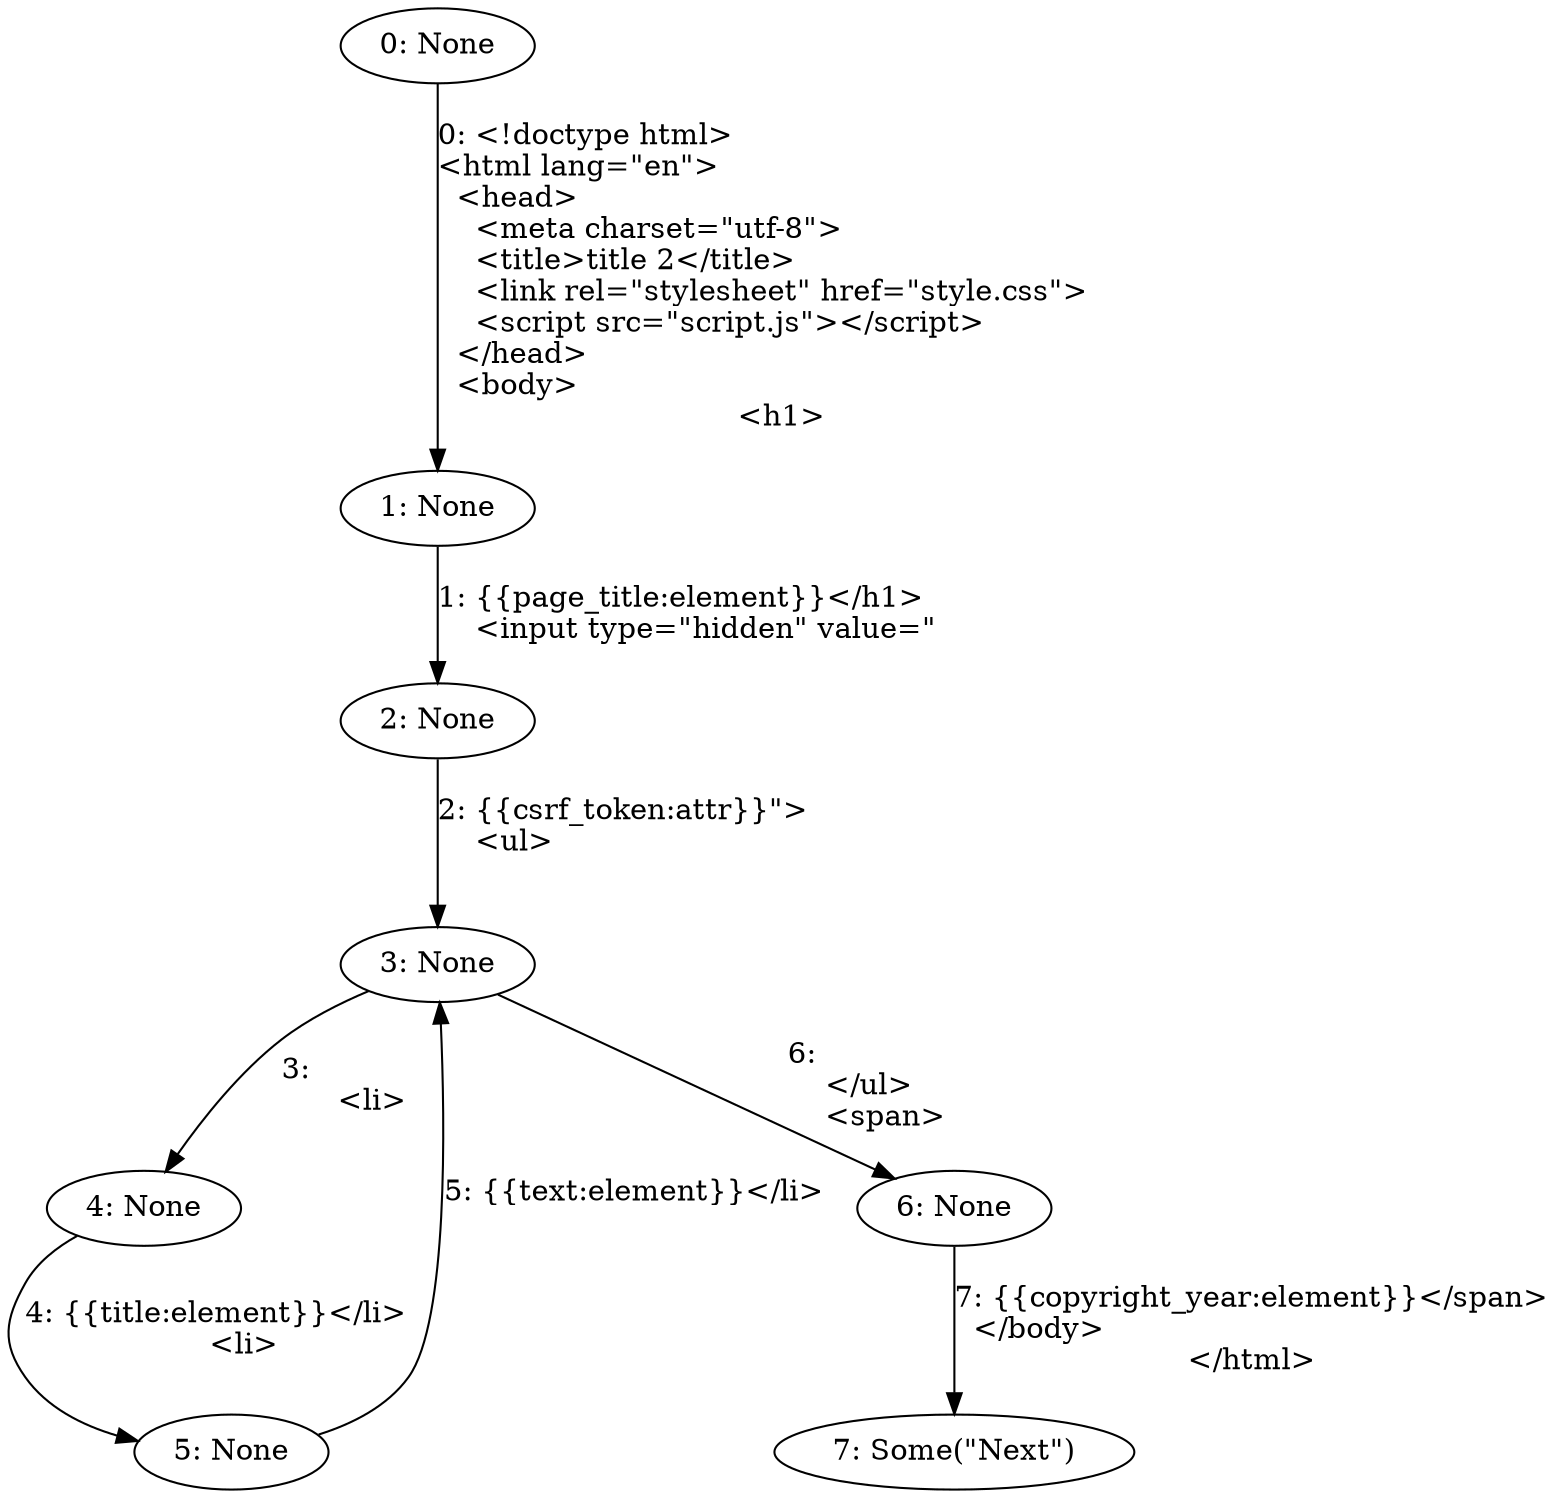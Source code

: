 digraph {
    0 [ label = "0: None" ]
    1 [ label = "1: None" ]
    2 [ label = "2: None" ]
    3 [ label = "3: None" ]
    4 [ label = "4: None" ]
    5 [ label = "5: None" ]
    6 [ label = "6: None" ]
    7 [ label = "7: Some(\"Next\")" ]
    0 -> 1 [ label = "0: <!doctype html>\l<html lang=\"en\">\l  <head>\l    <meta charset=\"utf-8\">\l    <title>title 2</title>\l    <link rel=\"stylesheet\" href=\"style.css\">\l    <script src=\"script.js\"></script>\l  </head>\l  <body>\l    <h1>" ]
    1 -> 2 [ label = "1: {{page_title:element}}</h1>\l    <input type=\"hidden\" value=\"" ]
    2 -> 3 [ label = "2: {{csrf_token:attr}}\">\l    <ul>\l    " ]
    3 -> 4 [ label = "3: \l      <li>" ]
    4 -> 5 [ label = "4: {{title:element}}</li>\l      <li>" ]
    5 -> 3 [ label = "5: {{text:element}}</li>\l    " ]
    3 -> 6 [ label = "6: \l    </ul>\l    <span>" ]
    6 -> 7 [ label = "7: {{copyright_year:element}}</span>\l  </body>\l</html>" ]
}
